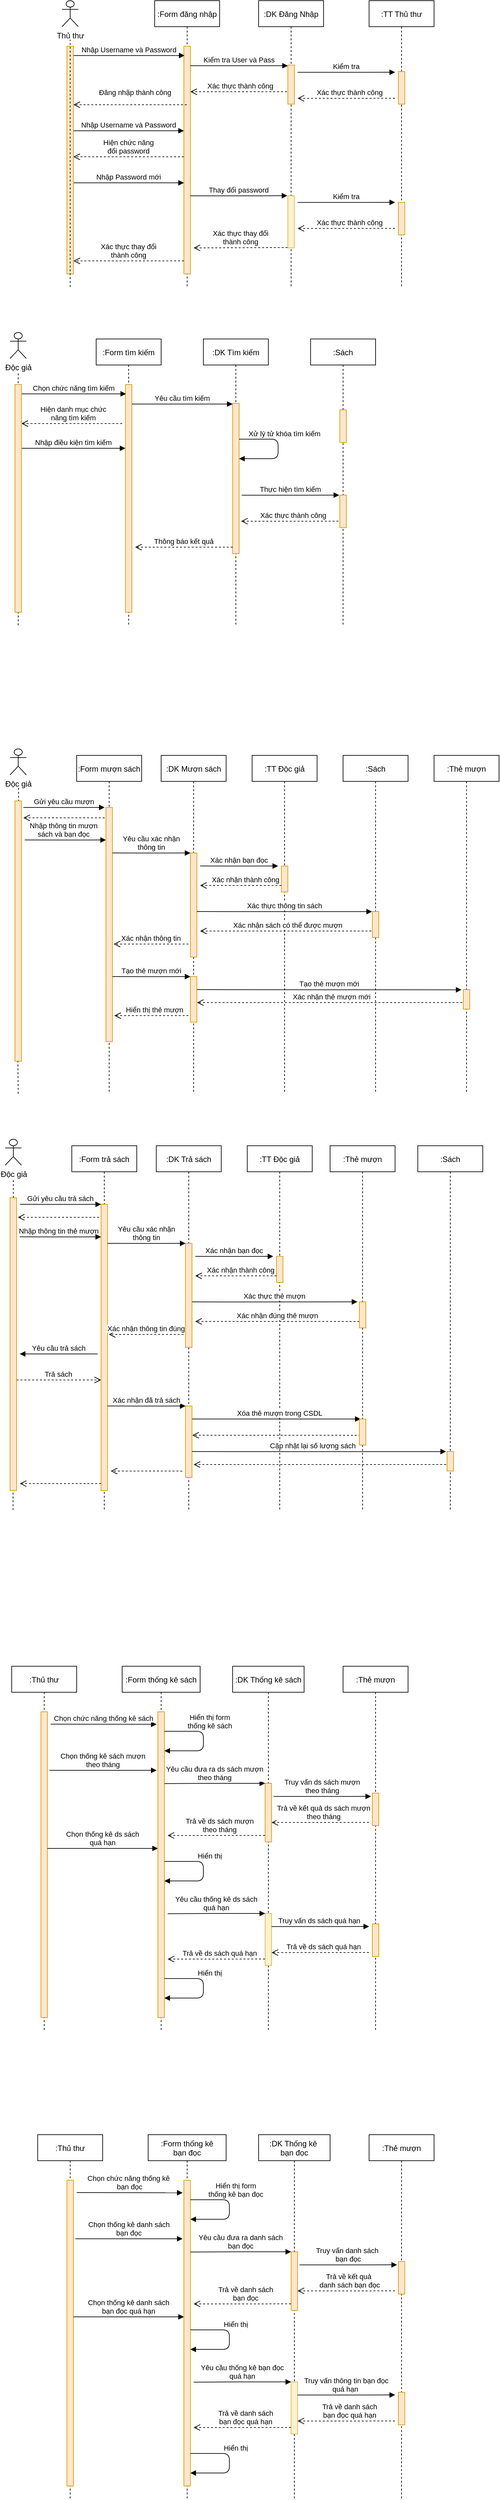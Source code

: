 <mxfile version="20.4.2" type="github">
  <diagram id="kgpKYQtTHZ0yAKxKKP6v" name="Page-1">
    <mxGraphModel dx="1038" dy="539" grid="1" gridSize="10" guides="1" tooltips="1" connect="1" arrows="1" fold="1" page="1" pageScale="1" pageWidth="850" pageHeight="1100" math="0" shadow="0">
      <root>
        <mxCell id="0" />
        <mxCell id="1" parent="0" />
        <mxCell id="-49j-1P_HEnwfZfXwpr3-8" value="" style="endArrow=none;dashed=1;html=1;rounded=0;" edge="1" parent="1">
          <mxGeometry width="50" height="50" relative="1" as="geometry">
            <mxPoint x="90" y="1040" as="sourcePoint" />
            <mxPoint x="90" y="650" as="targetPoint" />
            <Array as="points">
              <mxPoint x="90" y="840" />
            </Array>
          </mxGeometry>
        </mxCell>
        <mxCell id="S2JzVYqU0EBKo4TFE7KJ-13" value="" style="endArrow=none;dashed=1;html=1;rounded=0;" parent="1" edge="1">
          <mxGeometry width="50" height="50" relative="1" as="geometry">
            <mxPoint x="90.55" y="1317" as="sourcePoint" />
            <mxPoint x="90.55" y="1287" as="targetPoint" />
          </mxGeometry>
        </mxCell>
        <mxCell id="3nuBFxr9cyL0pnOWT2aG-5" value=":Form đăng nhập" style="shape=umlLifeline;perimeter=lifelinePerimeter;container=1;collapsible=0;recursiveResize=0;rounded=0;shadow=0;strokeWidth=1;" parent="1" vertex="1">
          <mxGeometry x="300" y="80" width="100" height="440" as="geometry" />
        </mxCell>
        <mxCell id="3nuBFxr9cyL0pnOWT2aG-6" value="" style="points=[];perimeter=orthogonalPerimeter;rounded=0;shadow=0;strokeWidth=1;fillColor=#ffe6cc;strokeColor=#d79b00;" parent="3nuBFxr9cyL0pnOWT2aG-5" vertex="1">
          <mxGeometry x="45" y="70" width="10" height="350" as="geometry" />
        </mxCell>
        <mxCell id="CmoEx9Rfht6jRH0gk-lO-9" value="Hiện chức năng &#xa;đổi password" style="verticalAlign=bottom;endArrow=open;dashed=1;endSize=8;shadow=0;strokeWidth=1;exitX=-0.01;exitY=0.5;exitDx=0;exitDy=0;exitPerimeter=0;" parent="3nuBFxr9cyL0pnOWT2aG-5" edge="1">
          <mxGeometry x="-0.001" relative="1" as="geometry">
            <mxPoint x="-125" y="240" as="targetPoint" />
            <mxPoint x="44.9" y="240" as="sourcePoint" />
            <Array as="points">
              <mxPoint x="-20" y="240" />
            </Array>
            <mxPoint as="offset" />
          </mxGeometry>
        </mxCell>
        <mxCell id="3nuBFxr9cyL0pnOWT2aG-7" value="Đăng nhập thành công" style="verticalAlign=bottom;endArrow=open;dashed=1;endSize=8;shadow=0;strokeWidth=1;" parent="1" source="3nuBFxr9cyL0pnOWT2aG-5" target="3nuBFxr9cyL0pnOWT2aG-2" edge="1">
          <mxGeometry x="-0.089" y="-10" relative="1" as="geometry">
            <mxPoint x="275" y="236" as="targetPoint" />
            <mxPoint x="340" y="280" as="sourcePoint" />
            <Array as="points">
              <mxPoint x="280" y="240" />
            </Array>
            <mxPoint as="offset" />
          </mxGeometry>
        </mxCell>
        <mxCell id="3nuBFxr9cyL0pnOWT2aG-8" value="Nhập Username và Password" style="verticalAlign=bottom;endArrow=block;entryX=0.1;entryY=0.041;shadow=0;strokeWidth=1;entryDx=0;entryDy=0;entryPerimeter=0;" parent="1" source="3nuBFxr9cyL0pnOWT2aG-2" target="3nuBFxr9cyL0pnOWT2aG-6" edge="1">
          <mxGeometry relative="1" as="geometry">
            <mxPoint x="275" y="160" as="sourcePoint" />
          </mxGeometry>
        </mxCell>
        <mxCell id="3nuBFxr9cyL0pnOWT2aG-9" value="Kiểm tra User và Pass" style="verticalAlign=bottom;endArrow=block;shadow=0;strokeWidth=1;" parent="1" source="3nuBFxr9cyL0pnOWT2aG-6" target="3nuBFxr9cyL0pnOWT2aG-4" edge="1">
          <mxGeometry relative="1" as="geometry">
            <mxPoint x="240" y="200" as="sourcePoint" />
            <mxPoint x="500" y="190" as="targetPoint" />
            <Array as="points">
              <mxPoint x="470" y="180" />
            </Array>
          </mxGeometry>
        </mxCell>
        <mxCell id="3nuBFxr9cyL0pnOWT2aG-10" value="Xác thực thành công" style="verticalAlign=bottom;endArrow=open;dashed=1;endSize=8;shadow=0;strokeWidth=1;" parent="1" source="CmoEx9Rfht6jRH0gk-lO-1" target="3nuBFxr9cyL0pnOWT2aG-6" edge="1">
          <mxGeometry relative="1" as="geometry">
            <mxPoint x="240" y="257" as="targetPoint" />
            <Array as="points">
              <mxPoint x="430" y="220" />
            </Array>
          </mxGeometry>
        </mxCell>
        <mxCell id="CmoEx9Rfht6jRH0gk-lO-1" value=":DK Đăng Nhập" style="shape=umlLifeline;perimeter=lifelinePerimeter;container=1;collapsible=0;recursiveResize=0;rounded=0;shadow=0;strokeWidth=1;" parent="1" vertex="1">
          <mxGeometry x="460" y="80" width="100" height="440" as="geometry" />
        </mxCell>
        <mxCell id="3nuBFxr9cyL0pnOWT2aG-4" value="" style="points=[];perimeter=orthogonalPerimeter;rounded=0;shadow=0;strokeWidth=1;fillColor=#ffe6cc;strokeColor=#d79b00;" parent="CmoEx9Rfht6jRH0gk-lO-1" vertex="1">
          <mxGeometry x="45" y="99" width="10" height="60" as="geometry" />
        </mxCell>
        <mxCell id="CmoEx9Rfht6jRH0gk-lO-2" value="" style="points=[];perimeter=orthogonalPerimeter;rounded=0;shadow=0;strokeWidth=1;fillColor=#fff2cc;strokeColor=#d6b656;" parent="CmoEx9Rfht6jRH0gk-lO-1" vertex="1">
          <mxGeometry x="45" y="300" width="10" height="80" as="geometry" />
        </mxCell>
        <mxCell id="CmoEx9Rfht6jRH0gk-lO-3" value=":TT Thủ thư" style="shape=umlLifeline;perimeter=lifelinePerimeter;container=1;collapsible=0;recursiveResize=0;rounded=0;shadow=0;strokeWidth=1;" parent="1" vertex="1">
          <mxGeometry x="630" y="80" width="100" height="440" as="geometry" />
        </mxCell>
        <mxCell id="CmoEx9Rfht6jRH0gk-lO-4" value="" style="points=[];perimeter=orthogonalPerimeter;rounded=0;shadow=0;strokeWidth=1;fillColor=#ffe6cc;strokeColor=#d79b00;" parent="CmoEx9Rfht6jRH0gk-lO-3" vertex="1">
          <mxGeometry x="45" y="109" width="10" height="50" as="geometry" />
        </mxCell>
        <mxCell id="CmoEx9Rfht6jRH0gk-lO-21" value="" style="points=[];perimeter=orthogonalPerimeter;rounded=0;shadow=0;strokeWidth=1;fillColor=#ffe6cc;strokeColor=#d79b00;" parent="CmoEx9Rfht6jRH0gk-lO-3" vertex="1">
          <mxGeometry x="45" y="310" width="10" height="50" as="geometry" />
        </mxCell>
        <mxCell id="CmoEx9Rfht6jRH0gk-lO-25" value="Xác thực thành công" style="verticalAlign=bottom;endArrow=open;dashed=1;endSize=8;shadow=0;strokeWidth=1;exitX=-0.026;exitY=0.856;exitDx=0;exitDy=0;exitPerimeter=0;" parent="CmoEx9Rfht6jRH0gk-lO-3" edge="1">
          <mxGeometry x="-0.069" relative="1" as="geometry">
            <mxPoint x="-110" y="150.08" as="targetPoint" />
            <mxPoint x="39.74" y="150" as="sourcePoint" />
            <Array as="points">
              <mxPoint x="-5" y="150.08" />
            </Array>
            <mxPoint as="offset" />
          </mxGeometry>
        </mxCell>
        <mxCell id="CmoEx9Rfht6jRH0gk-lO-8" value="Nhập Username và Password" style="verticalAlign=bottom;endArrow=block;shadow=0;strokeWidth=1;" parent="1" source="3nuBFxr9cyL0pnOWT2aG-2" target="3nuBFxr9cyL0pnOWT2aG-6" edge="1">
          <mxGeometry relative="1" as="geometry">
            <mxPoint x="180" y="320" as="sourcePoint" />
            <mxPoint x="340" y="280" as="targetPoint" />
            <Array as="points">
              <mxPoint x="270" y="280" />
              <mxPoint x="330" y="280" />
            </Array>
          </mxGeometry>
        </mxCell>
        <mxCell id="CmoEx9Rfht6jRH0gk-lO-12" value="Nhập Password mới" style="verticalAlign=bottom;endArrow=block;shadow=0;strokeWidth=1;" parent="1" source="3nuBFxr9cyL0pnOWT2aG-2" target="3nuBFxr9cyL0pnOWT2aG-6" edge="1">
          <mxGeometry relative="1" as="geometry">
            <mxPoint x="180" y="360" as="sourcePoint" />
            <mxPoint x="345" y="280" as="targetPoint" />
            <Array as="points">
              <mxPoint x="260" y="360" />
              <mxPoint x="290" y="360" />
              <mxPoint x="300" y="360" />
              <mxPoint x="330" y="360" />
            </Array>
          </mxGeometry>
        </mxCell>
        <mxCell id="CmoEx9Rfht6jRH0gk-lO-15" value="Thay đổi password" style="verticalAlign=bottom;endArrow=block;shadow=0;strokeWidth=1;entryX=-0.085;entryY=-0.003;entryDx=0;entryDy=0;entryPerimeter=0;" parent="1" source="3nuBFxr9cyL0pnOWT2aG-6" target="CmoEx9Rfht6jRH0gk-lO-2" edge="1">
          <mxGeometry relative="1" as="geometry">
            <mxPoint x="355" y="180" as="sourcePoint" />
            <mxPoint x="500" y="380" as="targetPoint" />
            <Array as="points">
              <mxPoint x="440" y="380" />
              <mxPoint x="450" y="380" />
            </Array>
          </mxGeometry>
        </mxCell>
        <mxCell id="CmoEx9Rfht6jRH0gk-lO-17" value="Xác thực thay đổi &#xa;thành công" style="verticalAlign=bottom;endArrow=open;dashed=1;endSize=8;shadow=0;strokeWidth=1;exitX=-0.059;exitY=0.993;exitDx=0;exitDy=0;exitPerimeter=0;" parent="1" source="CmoEx9Rfht6jRH0gk-lO-2" edge="1">
          <mxGeometry x="-0.002" relative="1" as="geometry">
            <mxPoint x="360" y="460" as="targetPoint" />
            <mxPoint x="500" y="400" as="sourcePoint" />
            <Array as="points" />
            <mxPoint as="offset" />
          </mxGeometry>
        </mxCell>
        <mxCell id="CmoEx9Rfht6jRH0gk-lO-20" value="Xác thực thành công" style="verticalAlign=bottom;endArrow=open;dashed=1;endSize=8;shadow=0;strokeWidth=1;exitX=-0.026;exitY=0.856;exitDx=0;exitDy=0;exitPerimeter=0;" parent="1" edge="1">
          <mxGeometry x="-0.069" relative="1" as="geometry">
            <mxPoint x="520" y="430.08" as="targetPoint" />
            <mxPoint x="669.74" y="430.0" as="sourcePoint" />
            <Array as="points">
              <mxPoint x="625" y="430.08" />
            </Array>
            <mxPoint as="offset" />
          </mxGeometry>
        </mxCell>
        <mxCell id="CmoEx9Rfht6jRH0gk-lO-13" value="Xác thực thay đổi &#xa;thành công" style="verticalAlign=bottom;endArrow=open;dashed=1;endSize=8;shadow=0;strokeWidth=1;exitX=-0.01;exitY=0.5;exitDx=0;exitDy=0;exitPerimeter=0;" parent="1" edge="1">
          <mxGeometry x="-0.001" relative="1" as="geometry">
            <mxPoint x="175.1" y="480" as="targetPoint" />
            <mxPoint x="345" y="480" as="sourcePoint" />
            <Array as="points">
              <mxPoint x="280.1" y="480" />
            </Array>
            <mxPoint as="offset" />
          </mxGeometry>
        </mxCell>
        <mxCell id="CmoEx9Rfht6jRH0gk-lO-23" value="Kiểm tra" style="verticalAlign=bottom;endArrow=block;shadow=0;strokeWidth=1;" parent="1" edge="1">
          <mxGeometry relative="1" as="geometry">
            <mxPoint x="520" y="390.18" as="sourcePoint" />
            <mxPoint x="670" y="390" as="targetPoint" />
            <Array as="points">
              <mxPoint x="605" y="390.18" />
              <mxPoint x="615" y="390.18" />
            </Array>
          </mxGeometry>
        </mxCell>
        <mxCell id="CmoEx9Rfht6jRH0gk-lO-24" value="Kiểm tra" style="verticalAlign=bottom;endArrow=block;shadow=0;strokeWidth=1;" parent="1" edge="1">
          <mxGeometry relative="1" as="geometry">
            <mxPoint x="520" y="190.18" as="sourcePoint" />
            <mxPoint x="670" y="190" as="targetPoint" />
            <Array as="points">
              <mxPoint x="605" y="190.18" />
              <mxPoint x="615" y="190.18" />
            </Array>
          </mxGeometry>
        </mxCell>
        <mxCell id="CmoEx9Rfht6jRH0gk-lO-28" value=":Form tìm kiếm" style="shape=umlLifeline;perimeter=lifelinePerimeter;container=1;collapsible=0;recursiveResize=0;rounded=0;shadow=0;strokeWidth=1;" parent="1" vertex="1">
          <mxGeometry x="210" y="600" width="100" height="440" as="geometry" />
        </mxCell>
        <mxCell id="CmoEx9Rfht6jRH0gk-lO-29" value="" style="points=[];perimeter=orthogonalPerimeter;rounded=0;shadow=0;strokeWidth=1;fillColor=#ffe6cc;strokeColor=#d79b00;" parent="CmoEx9Rfht6jRH0gk-lO-28" vertex="1">
          <mxGeometry x="45" y="70" width="10" height="350" as="geometry" />
        </mxCell>
        <mxCell id="CmoEx9Rfht6jRH0gk-lO-31" value="Hiện danh mục chức &#xa;năng tìm kiếm" style="verticalAlign=bottom;endArrow=open;dashed=1;endSize=8;shadow=0;strokeWidth=1;" parent="1" edge="1">
          <mxGeometry x="-0.033" relative="1" as="geometry">
            <mxPoint x="95" y="730" as="targetPoint" />
            <mxPoint x="250" y="730" as="sourcePoint" />
            <Array as="points">
              <mxPoint x="210" y="730" />
              <mxPoint x="190" y="730" />
            </Array>
            <mxPoint as="offset" />
          </mxGeometry>
        </mxCell>
        <mxCell id="CmoEx9Rfht6jRH0gk-lO-32" value="Chọn chức năng tìm kiếm" style="verticalAlign=bottom;endArrow=block;entryX=0.1;entryY=0.041;shadow=0;strokeWidth=1;entryDx=0;entryDy=0;entryPerimeter=0;" parent="1" source="CmoEx9Rfht6jRH0gk-lO-27" target="CmoEx9Rfht6jRH0gk-lO-29" edge="1">
          <mxGeometry relative="1" as="geometry">
            <mxPoint x="195" y="680" as="sourcePoint" />
          </mxGeometry>
        </mxCell>
        <mxCell id="CmoEx9Rfht6jRH0gk-lO-33" value="Yêu cầu tìm kiếm" style="verticalAlign=bottom;endArrow=block;shadow=0;strokeWidth=1;" parent="1" source="CmoEx9Rfht6jRH0gk-lO-29" target="CmoEx9Rfht6jRH0gk-lO-36" edge="1">
          <mxGeometry relative="1" as="geometry">
            <mxPoint x="160" y="720" as="sourcePoint" />
            <mxPoint x="420" y="710" as="targetPoint" />
            <Array as="points">
              <mxPoint x="390" y="700" />
            </Array>
          </mxGeometry>
        </mxCell>
        <mxCell id="CmoEx9Rfht6jRH0gk-lO-35" value=":DK Tìm kiếm" style="shape=umlLifeline;perimeter=lifelinePerimeter;container=1;collapsible=0;recursiveResize=0;rounded=0;shadow=0;strokeWidth=1;" parent="1" vertex="1">
          <mxGeometry x="375" y="600" width="100" height="440" as="geometry" />
        </mxCell>
        <mxCell id="CmoEx9Rfht6jRH0gk-lO-36" value="" style="points=[];perimeter=orthogonalPerimeter;rounded=0;shadow=0;strokeWidth=1;fillColor=#ffe6cc;strokeColor=#d79b00;" parent="CmoEx9Rfht6jRH0gk-lO-35" vertex="1">
          <mxGeometry x="45" y="99" width="10" height="231" as="geometry" />
        </mxCell>
        <mxCell id="CmoEx9Rfht6jRH0gk-lO-49" value="Xử lý tử khóa tìm kiếm" style="verticalAlign=bottom;endArrow=block;shadow=0;strokeWidth=1;" parent="CmoEx9Rfht6jRH0gk-lO-35" edge="1">
          <mxGeometry x="-0.191" y="10" relative="1" as="geometry">
            <mxPoint x="55" y="154" as="sourcePoint" />
            <mxPoint x="55" y="184" as="targetPoint" />
            <Array as="points">
              <mxPoint x="115" y="154" />
              <mxPoint x="115" y="184" />
            </Array>
            <mxPoint as="offset" />
          </mxGeometry>
        </mxCell>
        <mxCell id="CmoEx9Rfht6jRH0gk-lO-38" value=":Sách" style="shape=umlLifeline;perimeter=lifelinePerimeter;container=1;collapsible=0;recursiveResize=0;rounded=0;shadow=0;strokeWidth=1;" parent="1" vertex="1">
          <mxGeometry x="540" y="600" width="100" height="440" as="geometry" />
        </mxCell>
        <mxCell id="CmoEx9Rfht6jRH0gk-lO-39" value="" style="points=[];perimeter=orthogonalPerimeter;rounded=0;shadow=0;strokeWidth=1;fillColor=#ffe6cc;strokeColor=#d79b00;" parent="CmoEx9Rfht6jRH0gk-lO-38" vertex="1">
          <mxGeometry x="45" y="109" width="10" height="50" as="geometry" />
        </mxCell>
        <mxCell id="CmoEx9Rfht6jRH0gk-lO-40" value="" style="points=[];perimeter=orthogonalPerimeter;rounded=0;shadow=0;strokeWidth=1;fillColor=#ffe6cc;strokeColor=#d79b00;" parent="CmoEx9Rfht6jRH0gk-lO-38" vertex="1">
          <mxGeometry x="45" y="240" width="10" height="50" as="geometry" />
        </mxCell>
        <mxCell id="CmoEx9Rfht6jRH0gk-lO-42" value="Nhập điều kiện tìm kiếm" style="verticalAlign=bottom;endArrow=block;shadow=0;strokeWidth=1;" parent="1" edge="1">
          <mxGeometry relative="1" as="geometry">
            <mxPoint x="95" y="768" as="sourcePoint" />
            <mxPoint x="255" y="768" as="targetPoint" />
            <Array as="points">
              <mxPoint x="190" y="768" />
              <mxPoint x="250" y="768" />
            </Array>
          </mxGeometry>
        </mxCell>
        <mxCell id="CmoEx9Rfht6jRH0gk-lO-45" value="Thông báo kết quả" style="verticalAlign=bottom;endArrow=open;dashed=1;endSize=8;shadow=0;strokeWidth=1;" parent="1" edge="1">
          <mxGeometry x="-0.002" relative="1" as="geometry">
            <mxPoint x="270" y="920" as="targetPoint" />
            <mxPoint x="420" y="920" as="sourcePoint" />
            <Array as="points">
              <mxPoint x="370" y="920" />
            </Array>
            <mxPoint as="offset" />
          </mxGeometry>
        </mxCell>
        <mxCell id="CmoEx9Rfht6jRH0gk-lO-46" value="Xác thực thành công" style="verticalAlign=bottom;endArrow=open;dashed=1;endSize=8;shadow=0;strokeWidth=1;exitX=-0.026;exitY=0.856;exitDx=0;exitDy=0;exitPerimeter=0;" parent="1" edge="1">
          <mxGeometry x="-0.069" relative="1" as="geometry">
            <mxPoint x="433.13" y="880.08" as="targetPoint" />
            <mxPoint x="582.87" y="880" as="sourcePoint" />
            <Array as="points">
              <mxPoint x="538.13" y="880.08" />
            </Array>
            <mxPoint as="offset" />
          </mxGeometry>
        </mxCell>
        <mxCell id="CmoEx9Rfht6jRH0gk-lO-48" value="Thực hiện tìm kiếm" style="verticalAlign=bottom;endArrow=block;shadow=0;strokeWidth=1;" parent="1" edge="1">
          <mxGeometry relative="1" as="geometry">
            <mxPoint x="434" y="840.18" as="sourcePoint" />
            <mxPoint x="584" y="840" as="targetPoint" />
            <Array as="points">
              <mxPoint x="519" y="840.18" />
              <mxPoint x="529" y="840.18" />
            </Array>
          </mxGeometry>
        </mxCell>
        <mxCell id="CmoEx9Rfht6jRH0gk-lO-61" value=":Form mượn sách" style="shape=umlLifeline;perimeter=lifelinePerimeter;container=1;collapsible=0;recursiveResize=0;rounded=0;shadow=0;strokeWidth=1;" parent="1" vertex="1">
          <mxGeometry x="180" y="1240" width="100" height="520" as="geometry" />
        </mxCell>
        <mxCell id="CmoEx9Rfht6jRH0gk-lO-62" value="" style="points=[];perimeter=orthogonalPerimeter;rounded=0;shadow=0;strokeWidth=1;fillColor=#ffe6cc;strokeColor=#d79b00;" parent="CmoEx9Rfht6jRH0gk-lO-61" vertex="1">
          <mxGeometry x="45" y="80" width="10" height="360" as="geometry" />
        </mxCell>
        <mxCell id="CmoEx9Rfht6jRH0gk-lO-65" value=":DK Mượn sách" style="shape=umlLifeline;perimeter=lifelinePerimeter;container=1;collapsible=0;recursiveResize=0;rounded=0;shadow=0;strokeWidth=1;" parent="1" vertex="1">
          <mxGeometry x="310" y="1240" width="100" height="520" as="geometry" />
        </mxCell>
        <mxCell id="CmoEx9Rfht6jRH0gk-lO-66" value="" style="points=[];perimeter=orthogonalPerimeter;rounded=0;shadow=0;strokeWidth=1;fillColor=#ffe6cc;strokeColor=#d79b00;" parent="CmoEx9Rfht6jRH0gk-lO-65" vertex="1">
          <mxGeometry x="45" y="150" width="10" height="160" as="geometry" />
        </mxCell>
        <mxCell id="CmoEx9Rfht6jRH0gk-lO-67" value="" style="points=[];perimeter=orthogonalPerimeter;rounded=0;shadow=0;strokeWidth=1;fillColor=#ffe6cc;strokeColor=#d79b00;" parent="CmoEx9Rfht6jRH0gk-lO-65" vertex="1">
          <mxGeometry x="45" y="340" width="10" height="70" as="geometry" />
        </mxCell>
        <mxCell id="CmoEx9Rfht6jRH0gk-lO-68" value="Yêu cầu xác nhận &#xa;thông tin" style="verticalAlign=bottom;endArrow=block;shadow=0;strokeWidth=1;" parent="CmoEx9Rfht6jRH0gk-lO-65" edge="1">
          <mxGeometry relative="1" as="geometry">
            <mxPoint x="-75" y="150" as="sourcePoint" />
            <mxPoint x="45" y="150" as="targetPoint" />
            <Array as="points">
              <mxPoint x="-15" y="150.18" />
              <mxPoint x="-5" y="150.18" />
            </Array>
          </mxGeometry>
        </mxCell>
        <mxCell id="CmoEx9Rfht6jRH0gk-lO-69" value="Hiển thị thẻ mượn" style="verticalAlign=bottom;endArrow=open;dashed=1;endSize=8;shadow=0;strokeWidth=1;" parent="CmoEx9Rfht6jRH0gk-lO-65" edge="1">
          <mxGeometry x="-0.088" relative="1" as="geometry">
            <mxPoint x="-72" y="400" as="targetPoint" />
            <mxPoint x="42" y="400" as="sourcePoint" />
            <Array as="points">
              <mxPoint x="33" y="400" />
            </Array>
            <mxPoint as="offset" />
          </mxGeometry>
        </mxCell>
        <mxCell id="CmoEx9Rfht6jRH0gk-lO-70" value=":TT Độc giả" style="shape=umlLifeline;perimeter=lifelinePerimeter;container=1;collapsible=0;recursiveResize=0;rounded=0;shadow=0;strokeWidth=1;" parent="1" vertex="1">
          <mxGeometry x="450" y="1240" width="100" height="520" as="geometry" />
        </mxCell>
        <mxCell id="CmoEx9Rfht6jRH0gk-lO-71" value="" style="points=[];perimeter=orthogonalPerimeter;rounded=0;shadow=0;strokeWidth=1;fillColor=#ffe6cc;strokeColor=#d79b00;" parent="CmoEx9Rfht6jRH0gk-lO-70" vertex="1">
          <mxGeometry x="45" y="170" width="10" height="40" as="geometry" />
        </mxCell>
        <mxCell id="CmoEx9Rfht6jRH0gk-lO-72" value="Xác nhận bạn đọc" style="verticalAlign=bottom;endArrow=block;shadow=0;strokeWidth=1;" parent="CmoEx9Rfht6jRH0gk-lO-70" edge="1">
          <mxGeometry relative="1" as="geometry">
            <mxPoint x="-80" y="170" as="sourcePoint" />
            <mxPoint x="40" y="170" as="targetPoint" />
            <Array as="points">
              <mxPoint x="-20" y="170.18" />
              <mxPoint x="-10" y="170.18" />
            </Array>
          </mxGeometry>
        </mxCell>
        <mxCell id="CmoEx9Rfht6jRH0gk-lO-73" value="Xác thực thông tin sách" style="verticalAlign=bottom;endArrow=block;shadow=0;strokeWidth=1;" parent="CmoEx9Rfht6jRH0gk-lO-70" edge="1">
          <mxGeometry relative="1" as="geometry">
            <mxPoint x="-85" y="240" as="sourcePoint" />
            <mxPoint x="184.5" y="240.18" as="targetPoint" />
            <Array as="points">
              <mxPoint x="-25" y="240.18" />
              <mxPoint x="-15" y="240.18" />
            </Array>
          </mxGeometry>
        </mxCell>
        <mxCell id="CmoEx9Rfht6jRH0gk-lO-74" value="Xác nhận sách có thể được mượn" style="verticalAlign=bottom;endArrow=open;dashed=1;endSize=8;shadow=0;strokeWidth=1;" parent="CmoEx9Rfht6jRH0gk-lO-70" source="CmoEx9Rfht6jRH0gk-lO-77" edge="1">
          <mxGeometry x="-0.001" relative="1" as="geometry">
            <mxPoint x="-80" y="270" as="targetPoint" />
            <mxPoint x="45" y="260" as="sourcePoint" />
            <Array as="points">
              <mxPoint x="140" y="270" />
            </Array>
            <mxPoint as="offset" />
          </mxGeometry>
        </mxCell>
        <mxCell id="CmoEx9Rfht6jRH0gk-lO-75" value="Tạo thẻ mượn mới" style="verticalAlign=bottom;endArrow=block;shadow=0;strokeWidth=1;entryX=-0.28;entryY=0.011;entryDx=0;entryDy=0;entryPerimeter=0;" parent="CmoEx9Rfht6jRH0gk-lO-70" target="CmoEx9Rfht6jRH0gk-lO-80" edge="1">
          <mxGeometry relative="1" as="geometry">
            <mxPoint x="-84.75" y="360" as="sourcePoint" />
            <mxPoint x="184.75" y="360.18" as="targetPoint" />
            <Array as="points">
              <mxPoint x="-24.75" y="360.18" />
              <mxPoint x="-14.75" y="360.18" />
            </Array>
          </mxGeometry>
        </mxCell>
        <mxCell id="CmoEx9Rfht6jRH0gk-lO-76" value="Xác nhận thẻ mượn mới" style="verticalAlign=bottom;endArrow=open;dashed=1;endSize=8;shadow=0;strokeWidth=1;" parent="CmoEx9Rfht6jRH0gk-lO-70" source="CmoEx9Rfht6jRH0gk-lO-79" edge="1">
          <mxGeometry x="-0.001" relative="1" as="geometry">
            <mxPoint x="-84.75" y="380" as="targetPoint" />
            <mxPoint x="184.75" y="380" as="sourcePoint" />
            <Array as="points">
              <mxPoint x="135.25" y="380" />
            </Array>
            <mxPoint as="offset" />
          </mxGeometry>
        </mxCell>
        <mxCell id="CmoEx9Rfht6jRH0gk-lO-77" value=":Sách" style="shape=umlLifeline;perimeter=lifelinePerimeter;container=1;collapsible=0;recursiveResize=0;rounded=0;shadow=0;strokeWidth=1;" parent="1" vertex="1">
          <mxGeometry x="590" y="1240" width="100" height="520" as="geometry" />
        </mxCell>
        <mxCell id="CmoEx9Rfht6jRH0gk-lO-78" value="" style="points=[];perimeter=orthogonalPerimeter;rounded=0;shadow=0;strokeWidth=1;fillColor=#ffe6cc;strokeColor=#d79b00;" parent="CmoEx9Rfht6jRH0gk-lO-77" vertex="1">
          <mxGeometry x="45" y="240" width="10" height="40" as="geometry" />
        </mxCell>
        <mxCell id="CmoEx9Rfht6jRH0gk-lO-79" value=":Thẻ mượn" style="shape=umlLifeline;perimeter=lifelinePerimeter;container=1;collapsible=0;recursiveResize=0;rounded=0;shadow=0;strokeWidth=1;" parent="1" vertex="1">
          <mxGeometry x="730" y="1240" width="100" height="520" as="geometry" />
        </mxCell>
        <mxCell id="CmoEx9Rfht6jRH0gk-lO-80" value="" style="points=[];perimeter=orthogonalPerimeter;rounded=0;shadow=0;strokeWidth=1;fillColor=#ffe6cc;strokeColor=#d79b00;" parent="CmoEx9Rfht6jRH0gk-lO-79" vertex="1">
          <mxGeometry x="45" y="360" width="10" height="30" as="geometry" />
        </mxCell>
        <mxCell id="CmoEx9Rfht6jRH0gk-lO-83" value="Xác nhận thành công" style="verticalAlign=bottom;endArrow=open;dashed=1;endSize=8;shadow=0;strokeWidth=1;" parent="1" edge="1">
          <mxGeometry x="-0.12" relative="1" as="geometry">
            <mxPoint x="370" y="1440" as="targetPoint" />
            <mxPoint x="495" y="1440" as="sourcePoint" />
            <Array as="points">
              <mxPoint x="475" y="1440" />
            </Array>
            <mxPoint as="offset" />
          </mxGeometry>
        </mxCell>
        <mxCell id="CmoEx9Rfht6jRH0gk-lO-84" value="Xác nhận thông tin" style="verticalAlign=bottom;endArrow=open;dashed=1;endSize=8;shadow=0;strokeWidth=1;" parent="1" edge="1">
          <mxGeometry x="-0.001" relative="1" as="geometry">
            <mxPoint x="237" y="1530" as="targetPoint" />
            <mxPoint x="352" y="1530" as="sourcePoint" />
            <Array as="points">
              <mxPoint x="332" y="1530" />
            </Array>
            <mxPoint as="offset" />
          </mxGeometry>
        </mxCell>
        <mxCell id="CmoEx9Rfht6jRH0gk-lO-85" value="Tạo thẻ mượn mới" style="verticalAlign=bottom;endArrow=block;shadow=0;strokeWidth=1;" parent="1" edge="1">
          <mxGeometry relative="1" as="geometry">
            <mxPoint x="235" y="1580" as="sourcePoint" />
            <mxPoint x="355" y="1580" as="targetPoint" />
            <Array as="points">
              <mxPoint x="295" y="1580.18" />
              <mxPoint x="305" y="1580.18" />
            </Array>
          </mxGeometry>
        </mxCell>
        <mxCell id="CmoEx9Rfht6jRH0gk-lO-93" value=":Form trả sách" style="shape=umlLifeline;perimeter=lifelinePerimeter;container=1;collapsible=0;recursiveResize=0;rounded=0;shadow=0;strokeWidth=1;" parent="1" vertex="1">
          <mxGeometry x="172.5" y="1840" width="100" height="560" as="geometry" />
        </mxCell>
        <mxCell id="CmoEx9Rfht6jRH0gk-lO-94" value="" style="points=[];perimeter=orthogonalPerimeter;rounded=0;shadow=0;strokeWidth=1;fillColor=#ffe6cc;strokeColor=#d79b00;" parent="CmoEx9Rfht6jRH0gk-lO-93" vertex="1">
          <mxGeometry x="45" y="90" width="10" height="440" as="geometry" />
        </mxCell>
        <mxCell id="CmoEx9Rfht6jRH0gk-lO-95" value="Nhập thông tin thẻ mượn" style="verticalAlign=bottom;endArrow=open;dashed=1;endSize=8;shadow=0;strokeWidth=1;" parent="CmoEx9Rfht6jRH0gk-lO-93" edge="1">
          <mxGeometry x="-0.008" y="30" relative="1" as="geometry">
            <mxPoint x="-83" y="110" as="targetPoint" />
            <mxPoint x="42" y="110" as="sourcePoint" />
            <Array as="points">
              <mxPoint x="27" y="110" />
            </Array>
            <mxPoint as="offset" />
          </mxGeometry>
        </mxCell>
        <mxCell id="CmoEx9Rfht6jRH0gk-lO-121" value="Trả sách" style="verticalAlign=bottom;endArrow=open;dashed=1;endSize=8;shadow=0;strokeWidth=1;" parent="CmoEx9Rfht6jRH0gk-lO-93" edge="1">
          <mxGeometry x="-0.008" relative="1" as="geometry">
            <mxPoint x="45" y="360" as="targetPoint" />
            <mxPoint x="-84.976" y="360" as="sourcePoint" />
            <Array as="points">
              <mxPoint x="27" y="360" />
            </Array>
            <mxPoint as="offset" />
          </mxGeometry>
        </mxCell>
        <mxCell id="CmoEx9Rfht6jRH0gk-lO-122" value="Yêu cầu trả sách" style="verticalAlign=bottom;endArrow=block;shadow=0;strokeWidth=1;" parent="CmoEx9Rfht6jRH0gk-lO-93" edge="1">
          <mxGeometry relative="1" as="geometry">
            <mxPoint x="40" y="320" as="sourcePoint" />
            <mxPoint x="-80" y="320" as="targetPoint" />
            <Array as="points" />
          </mxGeometry>
        </mxCell>
        <mxCell id="CmoEx9Rfht6jRH0gk-lO-97" value=":DK Trả sách" style="shape=umlLifeline;perimeter=lifelinePerimeter;container=1;collapsible=0;recursiveResize=0;rounded=0;shadow=0;strokeWidth=1;" parent="1" vertex="1">
          <mxGeometry x="302.5" y="1840" width="100" height="560" as="geometry" />
        </mxCell>
        <mxCell id="CmoEx9Rfht6jRH0gk-lO-98" value="" style="points=[];perimeter=orthogonalPerimeter;rounded=0;shadow=0;strokeWidth=1;fillColor=#ffe6cc;strokeColor=#d79b00;" parent="CmoEx9Rfht6jRH0gk-lO-97" vertex="1">
          <mxGeometry x="45" y="150" width="10" height="160" as="geometry" />
        </mxCell>
        <mxCell id="CmoEx9Rfht6jRH0gk-lO-99" value="" style="points=[];perimeter=orthogonalPerimeter;rounded=0;shadow=0;strokeWidth=1;fillColor=#ffe6cc;strokeColor=#d79b00;" parent="CmoEx9Rfht6jRH0gk-lO-97" vertex="1">
          <mxGeometry x="45" y="400" width="10" height="110" as="geometry" />
        </mxCell>
        <mxCell id="CmoEx9Rfht6jRH0gk-lO-100" value="Yêu cầu xác nhận &#xa;thông tin" style="verticalAlign=bottom;endArrow=block;shadow=0;strokeWidth=1;" parent="CmoEx9Rfht6jRH0gk-lO-97" edge="1">
          <mxGeometry relative="1" as="geometry">
            <mxPoint x="-75" y="150" as="sourcePoint" />
            <mxPoint x="45" y="150" as="targetPoint" />
            <Array as="points">
              <mxPoint x="-15" y="150.18" />
              <mxPoint x="-5" y="150.18" />
            </Array>
          </mxGeometry>
        </mxCell>
        <mxCell id="CmoEx9Rfht6jRH0gk-lO-101" value="" style="verticalAlign=bottom;endArrow=open;dashed=1;endSize=8;shadow=0;strokeWidth=1;" parent="CmoEx9Rfht6jRH0gk-lO-97" edge="1">
          <mxGeometry x="-0.008" relative="1" as="geometry">
            <mxPoint x="-70.0" y="500" as="targetPoint" />
            <mxPoint x="40" y="500.24" as="sourcePoint" />
            <Array as="points">
              <mxPoint x="35" y="500" />
            </Array>
            <mxPoint as="offset" />
          </mxGeometry>
        </mxCell>
        <mxCell id="CmoEx9Rfht6jRH0gk-lO-103" value=":TT Độc giả" style="shape=umlLifeline;perimeter=lifelinePerimeter;container=1;collapsible=0;recursiveResize=0;rounded=0;shadow=0;strokeWidth=1;" parent="1" vertex="1">
          <mxGeometry x="442.5" y="1840" width="100" height="560" as="geometry" />
        </mxCell>
        <mxCell id="CmoEx9Rfht6jRH0gk-lO-104" value="" style="points=[];perimeter=orthogonalPerimeter;rounded=0;shadow=0;strokeWidth=1;fillColor=#ffe6cc;strokeColor=#d79b00;" parent="CmoEx9Rfht6jRH0gk-lO-103" vertex="1">
          <mxGeometry x="45" y="170" width="10" height="40" as="geometry" />
        </mxCell>
        <mxCell id="CmoEx9Rfht6jRH0gk-lO-105" value="Xác nhận bạn đọc" style="verticalAlign=bottom;endArrow=block;shadow=0;strokeWidth=1;" parent="CmoEx9Rfht6jRH0gk-lO-103" edge="1">
          <mxGeometry relative="1" as="geometry">
            <mxPoint x="-80" y="170" as="sourcePoint" />
            <mxPoint x="40" y="170" as="targetPoint" />
            <Array as="points">
              <mxPoint x="-20" y="170.18" />
              <mxPoint x="-10" y="170.18" />
            </Array>
          </mxGeometry>
        </mxCell>
        <mxCell id="CmoEx9Rfht6jRH0gk-lO-106" value="Xác thực thẻ mượn" style="verticalAlign=bottom;endArrow=block;shadow=0;strokeWidth=1;entryX=-0.305;entryY=-0.003;entryDx=0;entryDy=0;entryPerimeter=0;" parent="CmoEx9Rfht6jRH0gk-lO-103" target="CmoEx9Rfht6jRH0gk-lO-115" edge="1">
          <mxGeometry relative="1" as="geometry">
            <mxPoint x="-85" y="240" as="sourcePoint" />
            <mxPoint x="184.5" y="240.18" as="targetPoint" />
            <Array as="points">
              <mxPoint x="-25" y="240.18" />
              <mxPoint x="-15" y="240.18" />
            </Array>
          </mxGeometry>
        </mxCell>
        <mxCell id="CmoEx9Rfht6jRH0gk-lO-107" value="Xác nhận đúng thẻ mượn" style="verticalAlign=bottom;endArrow=open;dashed=1;endSize=8;shadow=0;strokeWidth=1;exitX=0;exitY=0.754;exitDx=0;exitDy=0;exitPerimeter=0;" parent="CmoEx9Rfht6jRH0gk-lO-103" source="CmoEx9Rfht6jRH0gk-lO-115" edge="1">
          <mxGeometry x="-0.001" relative="1" as="geometry">
            <mxPoint x="-80" y="270" as="targetPoint" />
            <mxPoint x="45" y="260" as="sourcePoint" />
            <Array as="points">
              <mxPoint x="140" y="270" />
            </Array>
            <mxPoint as="offset" />
          </mxGeometry>
        </mxCell>
        <mxCell id="CmoEx9Rfht6jRH0gk-lO-108" value="Xóa thẻ mượn trong CSDL" style="verticalAlign=bottom;endArrow=block;shadow=0;strokeWidth=1;" parent="CmoEx9Rfht6jRH0gk-lO-103" edge="1">
          <mxGeometry x="0.041" relative="1" as="geometry">
            <mxPoint x="-85" y="420" as="sourcePoint" />
            <mxPoint x="174.5" y="420" as="targetPoint" />
            <Array as="points" />
            <mxPoint as="offset" />
          </mxGeometry>
        </mxCell>
        <mxCell id="CmoEx9Rfht6jRH0gk-lO-109" value="" style="verticalAlign=bottom;endArrow=open;dashed=1;endSize=8;shadow=0;strokeWidth=1;exitX=0;exitY=0.754;exitDx=0;exitDy=0;exitPerimeter=0;" parent="CmoEx9Rfht6jRH0gk-lO-103" edge="1">
          <mxGeometry x="-0.001" relative="1" as="geometry">
            <mxPoint x="-84.5" y="445" as="targetPoint" />
            <mxPoint x="180.5" y="445.16" as="sourcePoint" />
            <Array as="points">
              <mxPoint x="135.5" y="445" />
            </Array>
            <mxPoint as="offset" />
          </mxGeometry>
        </mxCell>
        <mxCell id="CmoEx9Rfht6jRH0gk-lO-110" value="" style="verticalAlign=bottom;endArrow=open;dashed=1;endSize=8;shadow=0;strokeWidth=1;" parent="CmoEx9Rfht6jRH0gk-lO-103" source="CmoEx9Rfht6jRH0gk-lO-111" edge="1">
          <mxGeometry y="20" relative="1" as="geometry">
            <mxPoint x="-82.5" y="490" as="targetPoint" />
            <mxPoint x="182.5" y="490.16" as="sourcePoint" />
            <Array as="points">
              <mxPoint x="137.5" y="490" />
            </Array>
            <mxPoint as="offset" />
          </mxGeometry>
        </mxCell>
        <mxCell id="CmoEx9Rfht6jRH0gk-lO-111" value=":Sách" style="shape=umlLifeline;perimeter=lifelinePerimeter;container=1;collapsible=0;recursiveResize=0;rounded=0;shadow=0;strokeWidth=1;" parent="1" vertex="1">
          <mxGeometry x="705" y="1840" width="100" height="560" as="geometry" />
        </mxCell>
        <mxCell id="CmoEx9Rfht6jRH0gk-lO-112" value="" style="points=[];perimeter=orthogonalPerimeter;rounded=0;shadow=0;strokeWidth=1;fillColor=#ffe6cc;strokeColor=#d79b00;" parent="CmoEx9Rfht6jRH0gk-lO-111" vertex="1">
          <mxGeometry x="45" y="470" width="10" height="30" as="geometry" />
        </mxCell>
        <mxCell id="CmoEx9Rfht6jRH0gk-lO-113" value=":Thẻ mượn" style="shape=umlLifeline;perimeter=lifelinePerimeter;container=1;collapsible=0;recursiveResize=0;rounded=0;shadow=0;strokeWidth=1;" parent="1" vertex="1">
          <mxGeometry x="570" y="1840" width="100" height="560" as="geometry" />
        </mxCell>
        <mxCell id="CmoEx9Rfht6jRH0gk-lO-114" value="" style="points=[];perimeter=orthogonalPerimeter;rounded=0;shadow=0;strokeWidth=1;fillColor=#ffe6cc;strokeColor=#d79b00;" parent="CmoEx9Rfht6jRH0gk-lO-113" vertex="1">
          <mxGeometry x="45" y="420" width="10" height="40" as="geometry" />
        </mxCell>
        <mxCell id="CmoEx9Rfht6jRH0gk-lO-115" value="" style="points=[];perimeter=orthogonalPerimeter;rounded=0;shadow=0;strokeWidth=1;fillColor=#ffe6cc;strokeColor=#d79b00;" parent="CmoEx9Rfht6jRH0gk-lO-113" vertex="1">
          <mxGeometry x="45" y="240" width="10" height="40" as="geometry" />
        </mxCell>
        <mxCell id="CmoEx9Rfht6jRH0gk-lO-116" value="Gửi yêu cầu trả sách" style="verticalAlign=bottom;endArrow=block;shadow=0;strokeWidth=1;" parent="1" edge="1">
          <mxGeometry relative="1" as="geometry">
            <mxPoint x="92.5" y="1930" as="sourcePoint" />
            <mxPoint x="217.5" y="1930" as="targetPoint" />
            <Array as="points">
              <mxPoint x="152.5" y="1930.18" />
              <mxPoint x="162.5" y="1930.18" />
            </Array>
          </mxGeometry>
        </mxCell>
        <mxCell id="CmoEx9Rfht6jRH0gk-lO-117" value="" style="verticalAlign=bottom;endArrow=block;shadow=0;strokeWidth=1;" parent="1" edge="1">
          <mxGeometry x="-0.04" y="-50" relative="1" as="geometry">
            <mxPoint x="92.5" y="1980" as="sourcePoint" />
            <mxPoint x="217.5" y="1980" as="targetPoint" />
            <Array as="points">
              <mxPoint x="152.5" y="1980.18" />
              <mxPoint x="162.5" y="1980.18" />
            </Array>
            <mxPoint as="offset" />
          </mxGeometry>
        </mxCell>
        <mxCell id="CmoEx9Rfht6jRH0gk-lO-118" value="Xác nhận thành công" style="verticalAlign=bottom;endArrow=open;dashed=1;endSize=8;shadow=0;strokeWidth=1;" parent="1" edge="1">
          <mxGeometry x="-0.12" relative="1" as="geometry">
            <mxPoint x="362.5" y="2040" as="targetPoint" />
            <mxPoint x="487.5" y="2040" as="sourcePoint" />
            <Array as="points">
              <mxPoint x="467.5" y="2040" />
            </Array>
            <mxPoint as="offset" />
          </mxGeometry>
        </mxCell>
        <mxCell id="CmoEx9Rfht6jRH0gk-lO-119" value="Xác nhận thông tin đúng" style="verticalAlign=bottom;endArrow=open;dashed=1;endSize=8;shadow=0;strokeWidth=1;" parent="1" edge="1">
          <mxGeometry x="-0.001" relative="1" as="geometry">
            <mxPoint x="229.5" y="2130" as="targetPoint" />
            <mxPoint x="344.5" y="2130" as="sourcePoint" />
            <Array as="points">
              <mxPoint x="324.5" y="2130" />
            </Array>
            <mxPoint as="offset" />
          </mxGeometry>
        </mxCell>
        <mxCell id="CmoEx9Rfht6jRH0gk-lO-123" value="Cập nhật lại số lượng sách" style="verticalAlign=bottom;endArrow=block;shadow=0;strokeWidth=1;entryX=-0.162;entryY=0.002;entryDx=0;entryDy=0;entryPerimeter=0;" parent="1" target="CmoEx9Rfht6jRH0gk-lO-112" edge="1">
          <mxGeometry x="-0.048" relative="1" as="geometry">
            <mxPoint x="357.5" y="2310" as="sourcePoint" />
            <mxPoint x="732.5" y="2310" as="targetPoint" />
            <Array as="points">
              <mxPoint x="417.5" y="2310.18" />
              <mxPoint x="427.5" y="2310.18" />
            </Array>
            <mxPoint as="offset" />
          </mxGeometry>
        </mxCell>
        <mxCell id="CmoEx9Rfht6jRH0gk-lO-124" value="" style="verticalAlign=bottom;endArrow=open;dashed=1;endSize=8;shadow=0;strokeWidth=1;" parent="1" edge="1">
          <mxGeometry x="-0.008" relative="1" as="geometry">
            <mxPoint x="92.5" y="2359.31" as="targetPoint" />
            <mxPoint x="217.5" y="2359.31" as="sourcePoint" />
            <Array as="points">
              <mxPoint x="197.5" y="2359.31" />
            </Array>
            <mxPoint as="offset" />
          </mxGeometry>
        </mxCell>
        <mxCell id="CmoEx9Rfht6jRH0gk-lO-125" value=":Thủ thư" style="shape=umlLifeline;perimeter=lifelinePerimeter;container=1;collapsible=0;recursiveResize=0;rounded=0;shadow=0;strokeWidth=1;" parent="1" vertex="1">
          <mxGeometry x="80" y="2640" width="100" height="560" as="geometry" />
        </mxCell>
        <mxCell id="CmoEx9Rfht6jRH0gk-lO-126" value="" style="points=[];perimeter=orthogonalPerimeter;rounded=0;shadow=0;strokeWidth=1;fillColor=#ffe6cc;strokeColor=#d79b00;" parent="CmoEx9Rfht6jRH0gk-lO-125" vertex="1">
          <mxGeometry x="45" y="70" width="10" height="470" as="geometry" />
        </mxCell>
        <mxCell id="CmoEx9Rfht6jRH0gk-lO-142" value="Chọn thống kê ds sách&#xa;quá hạn" style="verticalAlign=bottom;endArrow=block;shadow=0;strokeWidth=1;" parent="1" source="CmoEx9Rfht6jRH0gk-lO-126" target="CmoEx9Rfht6jRH0gk-lO-128" edge="1">
          <mxGeometry relative="1" as="geometry">
            <mxPoint x="140" y="2920" as="sourcePoint" />
            <mxPoint x="305" y="2840" as="targetPoint" />
            <Array as="points">
              <mxPoint x="220" y="2920" />
              <mxPoint x="250" y="2920" />
              <mxPoint x="260" y="2920" />
              <mxPoint x="290" y="2920" />
            </Array>
          </mxGeometry>
        </mxCell>
        <mxCell id="CmoEx9Rfht6jRH0gk-lO-141" value="Chọn thống kê sách mượn&#xa;theo tháng" style="verticalAlign=bottom;endArrow=block;shadow=0;strokeWidth=1;" parent="1" edge="1">
          <mxGeometry relative="1" as="geometry">
            <mxPoint x="138" y="2800" as="sourcePoint" />
            <mxPoint x="303" y="2800" as="targetPoint" />
            <Array as="points">
              <mxPoint x="223" y="2800" />
              <mxPoint x="273" y="2800" />
            </Array>
          </mxGeometry>
        </mxCell>
        <mxCell id="CmoEx9Rfht6jRH0gk-lO-131" value="Chọn chức năng thống kê sách" style="verticalAlign=bottom;endArrow=block;entryX=0.1;entryY=0.041;shadow=0;strokeWidth=1;entryDx=0;entryDy=0;entryPerimeter=0;" parent="1" edge="1">
          <mxGeometry relative="1" as="geometry">
            <mxPoint x="140" y="2729" as="sourcePoint" />
            <mxPoint x="303" y="2729.27" as="targetPoint" />
          </mxGeometry>
        </mxCell>
        <mxCell id="CmoEx9Rfht6jRH0gk-lO-127" value=":Form thống kê sách" style="shape=umlLifeline;perimeter=lifelinePerimeter;container=1;collapsible=0;recursiveResize=0;rounded=0;shadow=0;strokeWidth=1;" parent="1" vertex="1">
          <mxGeometry x="250" y="2640" width="120" height="560" as="geometry" />
        </mxCell>
        <mxCell id="CmoEx9Rfht6jRH0gk-lO-128" value="" style="points=[];perimeter=orthogonalPerimeter;rounded=0;shadow=0;strokeWidth=1;fillColor=#ffe6cc;strokeColor=#d79b00;" parent="CmoEx9Rfht6jRH0gk-lO-127" vertex="1">
          <mxGeometry x="55" y="70" width="10" height="470" as="geometry" />
        </mxCell>
        <mxCell id="CmoEx9Rfht6jRH0gk-lO-156" value="Hiển thị" style="verticalAlign=bottom;endArrow=block;shadow=0;strokeWidth=1;" parent="CmoEx9Rfht6jRH0gk-lO-127" edge="1">
          <mxGeometry x="-0.191" y="10" relative="1" as="geometry">
            <mxPoint x="65" y="300" as="sourcePoint" />
            <mxPoint x="65" y="330" as="targetPoint" />
            <Array as="points">
              <mxPoint x="125" y="300" />
              <mxPoint x="125" y="330" />
            </Array>
            <mxPoint as="offset" />
          </mxGeometry>
        </mxCell>
        <mxCell id="CmoEx9Rfht6jRH0gk-lO-134" value=":DK Thống kê sách" style="shape=umlLifeline;perimeter=lifelinePerimeter;container=1;collapsible=0;recursiveResize=0;rounded=0;shadow=0;strokeWidth=1;" parent="1" vertex="1">
          <mxGeometry x="420" y="2640" width="110" height="560" as="geometry" />
        </mxCell>
        <mxCell id="CmoEx9Rfht6jRH0gk-lO-135" value="" style="points=[];perimeter=orthogonalPerimeter;rounded=0;shadow=0;strokeWidth=1;fillColor=#ffe6cc;strokeColor=#d79b00;" parent="CmoEx9Rfht6jRH0gk-lO-134" vertex="1">
          <mxGeometry x="50" y="180" width="10" height="90" as="geometry" />
        </mxCell>
        <mxCell id="CmoEx9Rfht6jRH0gk-lO-136" value="" style="points=[];perimeter=orthogonalPerimeter;rounded=0;shadow=0;strokeWidth=1;fillColor=#fff2cc;strokeColor=#d6b656;" parent="CmoEx9Rfht6jRH0gk-lO-134" vertex="1">
          <mxGeometry x="50" y="380" width="10" height="80" as="geometry" />
        </mxCell>
        <mxCell id="CmoEx9Rfht6jRH0gk-lO-151" value="Yêu cầu đưa ra ds sách mượn &#xa;theo tháng" style="verticalAlign=bottom;endArrow=block;shadow=0;strokeWidth=1;" parent="CmoEx9Rfht6jRH0gk-lO-134" edge="1">
          <mxGeometry relative="1" as="geometry">
            <mxPoint x="-105" y="180.42" as="sourcePoint" />
            <mxPoint x="50" y="180" as="targetPoint" />
            <Array as="points">
              <mxPoint x="-25" y="180" />
              <mxPoint x="35" y="180" />
            </Array>
          </mxGeometry>
        </mxCell>
        <mxCell id="CmoEx9Rfht6jRH0gk-lO-137" value=":Thẻ mượn" style="shape=umlLifeline;perimeter=lifelinePerimeter;container=1;collapsible=0;recursiveResize=0;rounded=0;shadow=0;strokeWidth=1;" parent="1" vertex="1">
          <mxGeometry x="590" y="2640" width="100" height="560" as="geometry" />
        </mxCell>
        <mxCell id="CmoEx9Rfht6jRH0gk-lO-138" value="" style="points=[];perimeter=orthogonalPerimeter;rounded=0;shadow=0;strokeWidth=1;fillColor=#ffe6cc;strokeColor=#d79b00;" parent="CmoEx9Rfht6jRH0gk-lO-137" vertex="1">
          <mxGeometry x="45" y="195" width="10" height="50" as="geometry" />
        </mxCell>
        <mxCell id="CmoEx9Rfht6jRH0gk-lO-139" value="" style="points=[];perimeter=orthogonalPerimeter;rounded=0;shadow=0;strokeWidth=1;fillColor=#ffe6cc;strokeColor=#d79b00;" parent="CmoEx9Rfht6jRH0gk-lO-137" vertex="1">
          <mxGeometry x="45" y="396" width="10" height="50" as="geometry" />
        </mxCell>
        <mxCell id="CmoEx9Rfht6jRH0gk-lO-145" value="Trả về ds sách quá hạn" style="verticalAlign=bottom;endArrow=open;dashed=1;endSize=8;shadow=0;strokeWidth=1;exitX=-0.026;exitY=0.856;exitDx=0;exitDy=0;exitPerimeter=0;" parent="1" edge="1">
          <mxGeometry x="-0.069" relative="1" as="geometry">
            <mxPoint x="480" y="3080.08" as="targetPoint" />
            <mxPoint x="629.74" y="3080" as="sourcePoint" />
            <Array as="points">
              <mxPoint x="585" y="3080.08" />
            </Array>
            <mxPoint as="offset" />
          </mxGeometry>
        </mxCell>
        <mxCell id="CmoEx9Rfht6jRH0gk-lO-147" value="Truy vấn ds sách quá hạn " style="verticalAlign=bottom;endArrow=block;shadow=0;strokeWidth=1;" parent="1" edge="1">
          <mxGeometry relative="1" as="geometry">
            <mxPoint x="480" y="3040.18" as="sourcePoint" />
            <mxPoint x="630" y="3040" as="targetPoint" />
            <Array as="points">
              <mxPoint x="565" y="3040.18" />
              <mxPoint x="575" y="3040.18" />
            </Array>
          </mxGeometry>
        </mxCell>
        <mxCell id="CmoEx9Rfht6jRH0gk-lO-148" value="Truy vấn ds sách mượn &#xa;theo tháng" style="verticalAlign=bottom;endArrow=block;shadow=0;strokeWidth=1;" parent="1" edge="1">
          <mxGeometry relative="1" as="geometry">
            <mxPoint x="483" y="2840.18" as="sourcePoint" />
            <mxPoint x="633" y="2840" as="targetPoint" />
            <Array as="points">
              <mxPoint x="568" y="2840.18" />
              <mxPoint x="578" y="2840.18" />
            </Array>
          </mxGeometry>
        </mxCell>
        <mxCell id="CmoEx9Rfht6jRH0gk-lO-152" value="Trả về ds sách mượn&#xa;theo tháng" style="verticalAlign=bottom;endArrow=open;dashed=1;endSize=8;shadow=0;strokeWidth=1;exitX=-0.026;exitY=0.856;exitDx=0;exitDy=0;exitPerimeter=0;" parent="1" edge="1">
          <mxGeometry x="-0.069" relative="1" as="geometry">
            <mxPoint x="320.0" y="2900.08" as="targetPoint" />
            <mxPoint x="469.74" y="2900" as="sourcePoint" />
            <Array as="points">
              <mxPoint x="425" y="2900.08" />
            </Array>
            <mxPoint as="offset" />
          </mxGeometry>
        </mxCell>
        <mxCell id="CmoEx9Rfht6jRH0gk-lO-150" value="Hiển thị form &#xa;thống kê sách" style="verticalAlign=bottom;endArrow=block;shadow=0;strokeWidth=1;" parent="1" edge="1">
          <mxGeometry x="-0.191" y="10" relative="1" as="geometry">
            <mxPoint x="315" y="2740" as="sourcePoint" />
            <mxPoint x="315" y="2770" as="targetPoint" />
            <Array as="points">
              <mxPoint x="375" y="2740" />
              <mxPoint x="375" y="2770" />
            </Array>
            <mxPoint as="offset" />
          </mxGeometry>
        </mxCell>
        <mxCell id="CmoEx9Rfht6jRH0gk-lO-154" value="Trả về kết quả ds sách mượn&#xa;theo tháng" style="verticalAlign=bottom;endArrow=open;dashed=1;endSize=8;shadow=0;strokeWidth=1;exitX=-0.026;exitY=0.856;exitDx=0;exitDy=0;exitPerimeter=0;" parent="1" edge="1">
          <mxGeometry x="-0.069" relative="1" as="geometry">
            <mxPoint x="480.0" y="2880.08" as="targetPoint" />
            <mxPoint x="629.74" y="2880" as="sourcePoint" />
            <Array as="points">
              <mxPoint x="585" y="2880.08" />
            </Array>
            <mxPoint as="offset" />
          </mxGeometry>
        </mxCell>
        <mxCell id="CmoEx9Rfht6jRH0gk-lO-158" value="Yêu cầu thống kê ds sách &#xa;quá hạn" style="verticalAlign=bottom;endArrow=block;shadow=0;strokeWidth=1;" parent="1" edge="1">
          <mxGeometry relative="1" as="geometry">
            <mxPoint x="320" y="3020.42" as="sourcePoint" />
            <mxPoint x="470" y="3020" as="targetPoint" />
            <Array as="points">
              <mxPoint x="400" y="3020" />
              <mxPoint x="460" y="3020" />
            </Array>
          </mxGeometry>
        </mxCell>
        <mxCell id="CmoEx9Rfht6jRH0gk-lO-159" value="Trả về ds sách quá hạn" style="verticalAlign=bottom;endArrow=open;dashed=1;endSize=8;shadow=0;strokeWidth=1;exitX=-0.026;exitY=0.856;exitDx=0;exitDy=0;exitPerimeter=0;" parent="1" edge="1">
          <mxGeometry x="-0.069" relative="1" as="geometry">
            <mxPoint x="320" y="3090.08" as="targetPoint" />
            <mxPoint x="469.74" y="3090" as="sourcePoint" />
            <Array as="points">
              <mxPoint x="425" y="3090.08" />
            </Array>
            <mxPoint as="offset" />
          </mxGeometry>
        </mxCell>
        <mxCell id="CmoEx9Rfht6jRH0gk-lO-157" value="Hiển thị" style="verticalAlign=bottom;endArrow=block;shadow=0;strokeWidth=1;" parent="1" edge="1">
          <mxGeometry x="-0.191" y="10" relative="1" as="geometry">
            <mxPoint x="315" y="3120" as="sourcePoint" />
            <mxPoint x="315" y="3150" as="targetPoint" />
            <Array as="points">
              <mxPoint x="375" y="3120" />
              <mxPoint x="375" y="3150" />
            </Array>
            <mxPoint as="offset" />
          </mxGeometry>
        </mxCell>
        <mxCell id="CmoEx9Rfht6jRH0gk-lO-160" value=":Thủ thư" style="shape=umlLifeline;perimeter=lifelinePerimeter;container=1;collapsible=0;recursiveResize=0;rounded=0;shadow=0;strokeWidth=1;" parent="1" vertex="1">
          <mxGeometry x="120" y="3360" width="100" height="560" as="geometry" />
        </mxCell>
        <mxCell id="CmoEx9Rfht6jRH0gk-lO-161" value="" style="points=[];perimeter=orthogonalPerimeter;rounded=0;shadow=0;strokeWidth=1;fillColor=#ffe6cc;strokeColor=#d79b00;" parent="CmoEx9Rfht6jRH0gk-lO-160" vertex="1">
          <mxGeometry x="45" y="70" width="10" height="470" as="geometry" />
        </mxCell>
        <mxCell id="CmoEx9Rfht6jRH0gk-lO-162" value="Chọn thống kê danh sách&#xa;bạn đọc quá hạn" style="verticalAlign=bottom;endArrow=block;shadow=0;strokeWidth=1;" parent="1" source="CmoEx9Rfht6jRH0gk-lO-161" target="CmoEx9Rfht6jRH0gk-lO-166" edge="1">
          <mxGeometry relative="1" as="geometry">
            <mxPoint x="180" y="3640" as="sourcePoint" />
            <mxPoint x="345" y="3560" as="targetPoint" />
            <Array as="points">
              <mxPoint x="260" y="3640" />
              <mxPoint x="290" y="3640" />
              <mxPoint x="300" y="3640" />
              <mxPoint x="330" y="3640" />
            </Array>
          </mxGeometry>
        </mxCell>
        <mxCell id="CmoEx9Rfht6jRH0gk-lO-163" value="Chọn thống kê danh sách&#xa;bạn đọc" style="verticalAlign=bottom;endArrow=block;shadow=0;strokeWidth=1;" parent="1" edge="1">
          <mxGeometry relative="1" as="geometry">
            <mxPoint x="178" y="3520" as="sourcePoint" />
            <mxPoint x="343" y="3520" as="targetPoint" />
            <Array as="points">
              <mxPoint x="263" y="3520" />
              <mxPoint x="313" y="3520" />
            </Array>
          </mxGeometry>
        </mxCell>
        <mxCell id="CmoEx9Rfht6jRH0gk-lO-164" value="Chọn chức năng thống kê &#xa;bạn đọc" style="verticalAlign=bottom;endArrow=block;entryX=0.1;entryY=0.041;shadow=0;strokeWidth=1;entryDx=0;entryDy=0;entryPerimeter=0;" parent="1" edge="1">
          <mxGeometry relative="1" as="geometry">
            <mxPoint x="180.0" y="3449.0" as="sourcePoint" />
            <mxPoint x="343" y="3449.27" as="targetPoint" />
          </mxGeometry>
        </mxCell>
        <mxCell id="CmoEx9Rfht6jRH0gk-lO-165" value=":Form thống kê &#xa;bạn đọc" style="shape=umlLifeline;perimeter=lifelinePerimeter;container=1;collapsible=0;recursiveResize=0;rounded=0;shadow=0;strokeWidth=1;" parent="1" vertex="1">
          <mxGeometry x="290" y="3360" width="120" height="560" as="geometry" />
        </mxCell>
        <mxCell id="CmoEx9Rfht6jRH0gk-lO-166" value="" style="points=[];perimeter=orthogonalPerimeter;rounded=0;shadow=0;strokeWidth=1;fillColor=#ffe6cc;strokeColor=#d79b00;" parent="CmoEx9Rfht6jRH0gk-lO-165" vertex="1">
          <mxGeometry x="55" y="70" width="10" height="470" as="geometry" />
        </mxCell>
        <mxCell id="CmoEx9Rfht6jRH0gk-lO-167" value="Hiển thị" style="verticalAlign=bottom;endArrow=block;shadow=0;strokeWidth=1;" parent="CmoEx9Rfht6jRH0gk-lO-165" edge="1">
          <mxGeometry x="-0.191" y="10" relative="1" as="geometry">
            <mxPoint x="65" y="300" as="sourcePoint" />
            <mxPoint x="65" y="330" as="targetPoint" />
            <Array as="points">
              <mxPoint x="125" y="300" />
              <mxPoint x="125" y="330" />
            </Array>
            <mxPoint as="offset" />
          </mxGeometry>
        </mxCell>
        <mxCell id="CmoEx9Rfht6jRH0gk-lO-183" value="Hiển thị" style="verticalAlign=bottom;endArrow=block;shadow=0;strokeWidth=1;" parent="CmoEx9Rfht6jRH0gk-lO-165" edge="1">
          <mxGeometry x="-0.191" y="10" relative="1" as="geometry">
            <mxPoint x="65.0" y="490" as="sourcePoint" />
            <mxPoint x="65.0" y="520" as="targetPoint" />
            <Array as="points">
              <mxPoint x="125" y="490" />
              <mxPoint x="125" y="520" />
            </Array>
            <mxPoint as="offset" />
          </mxGeometry>
        </mxCell>
        <mxCell id="CmoEx9Rfht6jRH0gk-lO-168" value=":DK Thống kê &#xa;bạn đọc" style="shape=umlLifeline;perimeter=lifelinePerimeter;container=1;collapsible=0;recursiveResize=0;rounded=0;shadow=0;strokeWidth=1;" parent="1" vertex="1">
          <mxGeometry x="460" y="3360" width="110" height="560" as="geometry" />
        </mxCell>
        <mxCell id="CmoEx9Rfht6jRH0gk-lO-169" value="" style="points=[];perimeter=orthogonalPerimeter;rounded=0;shadow=0;strokeWidth=1;fillColor=#ffe6cc;strokeColor=#d79b00;" parent="CmoEx9Rfht6jRH0gk-lO-168" vertex="1">
          <mxGeometry x="50" y="180" width="10" height="90" as="geometry" />
        </mxCell>
        <mxCell id="CmoEx9Rfht6jRH0gk-lO-170" value="" style="points=[];perimeter=orthogonalPerimeter;rounded=0;shadow=0;strokeWidth=1;fillColor=#fff2cc;strokeColor=#d6b656;" parent="CmoEx9Rfht6jRH0gk-lO-168" vertex="1">
          <mxGeometry x="50" y="380" width="10" height="80" as="geometry" />
        </mxCell>
        <mxCell id="CmoEx9Rfht6jRH0gk-lO-171" value="Yêu cầu đưa ra danh sách&#xa;bạn đọc" style="verticalAlign=bottom;endArrow=block;shadow=0;strokeWidth=1;" parent="CmoEx9Rfht6jRH0gk-lO-168" edge="1">
          <mxGeometry relative="1" as="geometry">
            <mxPoint x="-105" y="180.42" as="sourcePoint" />
            <mxPoint x="50" y="180" as="targetPoint" />
            <Array as="points">
              <mxPoint x="-25" y="180" />
              <mxPoint x="35" y="180" />
            </Array>
          </mxGeometry>
        </mxCell>
        <mxCell id="CmoEx9Rfht6jRH0gk-lO-172" value=":Thẻ mượn" style="shape=umlLifeline;perimeter=lifelinePerimeter;container=1;collapsible=0;recursiveResize=0;rounded=0;shadow=0;strokeWidth=1;" parent="1" vertex="1">
          <mxGeometry x="630" y="3360" width="100" height="560" as="geometry" />
        </mxCell>
        <mxCell id="CmoEx9Rfht6jRH0gk-lO-173" value="" style="points=[];perimeter=orthogonalPerimeter;rounded=0;shadow=0;strokeWidth=1;fillColor=#ffe6cc;strokeColor=#d79b00;" parent="CmoEx9Rfht6jRH0gk-lO-172" vertex="1">
          <mxGeometry x="45" y="195" width="10" height="50" as="geometry" />
        </mxCell>
        <mxCell id="CmoEx9Rfht6jRH0gk-lO-174" value="" style="points=[];perimeter=orthogonalPerimeter;rounded=0;shadow=0;strokeWidth=1;fillColor=#ffe6cc;strokeColor=#d79b00;" parent="CmoEx9Rfht6jRH0gk-lO-172" vertex="1">
          <mxGeometry x="45" y="396" width="10" height="50" as="geometry" />
        </mxCell>
        <mxCell id="CmoEx9Rfht6jRH0gk-lO-175" value="Trả về danh sách &#xa;bạn đọc quá hạn" style="verticalAlign=bottom;endArrow=open;dashed=1;endSize=8;shadow=0;strokeWidth=1;exitX=-0.026;exitY=0.856;exitDx=0;exitDy=0;exitPerimeter=0;" parent="1" edge="1">
          <mxGeometry x="-0.069" relative="1" as="geometry">
            <mxPoint x="520.0" y="3800.08" as="targetPoint" />
            <mxPoint x="669.74" y="3800" as="sourcePoint" />
            <Array as="points">
              <mxPoint x="625" y="3800.08" />
            </Array>
            <mxPoint as="offset" />
          </mxGeometry>
        </mxCell>
        <mxCell id="CmoEx9Rfht6jRH0gk-lO-176" value="Truy vấn thông tin bạn đọc&#xa;quá hạn " style="verticalAlign=bottom;endArrow=block;shadow=0;strokeWidth=1;" parent="1" edge="1">
          <mxGeometry relative="1" as="geometry">
            <mxPoint x="520.0" y="3760.18" as="sourcePoint" />
            <mxPoint x="670" y="3760" as="targetPoint" />
            <Array as="points">
              <mxPoint x="605" y="3760.18" />
              <mxPoint x="615" y="3760.18" />
            </Array>
          </mxGeometry>
        </mxCell>
        <mxCell id="CmoEx9Rfht6jRH0gk-lO-177" value="Truy vấn danh sách &#xa;bạn đọc" style="verticalAlign=bottom;endArrow=block;shadow=0;strokeWidth=1;" parent="1" edge="1">
          <mxGeometry relative="1" as="geometry">
            <mxPoint x="523" y="3560.18" as="sourcePoint" />
            <mxPoint x="673" y="3560" as="targetPoint" />
            <Array as="points">
              <mxPoint x="608" y="3560.18" />
              <mxPoint x="618" y="3560.18" />
            </Array>
          </mxGeometry>
        </mxCell>
        <mxCell id="CmoEx9Rfht6jRH0gk-lO-178" value="Trả về danh sách &#xa;bạn đọc" style="verticalAlign=bottom;endArrow=open;dashed=1;endSize=8;shadow=0;strokeWidth=1;exitX=-0.026;exitY=0.856;exitDx=0;exitDy=0;exitPerimeter=0;" parent="1" edge="1">
          <mxGeometry x="-0.069" relative="1" as="geometry">
            <mxPoint x="360.0" y="3620.08" as="targetPoint" />
            <mxPoint x="509.74" y="3620" as="sourcePoint" />
            <Array as="points">
              <mxPoint x="465" y="3620.08" />
            </Array>
            <mxPoint as="offset" />
          </mxGeometry>
        </mxCell>
        <mxCell id="CmoEx9Rfht6jRH0gk-lO-179" value="Hiển thị form &#xa;thống kê bạn đọc" style="verticalAlign=bottom;endArrow=block;shadow=0;strokeWidth=1;" parent="1" edge="1">
          <mxGeometry x="-0.191" y="10" relative="1" as="geometry">
            <mxPoint x="355.0" y="3460" as="sourcePoint" />
            <mxPoint x="355.0" y="3490" as="targetPoint" />
            <Array as="points">
              <mxPoint x="415" y="3460" />
              <mxPoint x="415" y="3490" />
            </Array>
            <mxPoint as="offset" />
          </mxGeometry>
        </mxCell>
        <mxCell id="CmoEx9Rfht6jRH0gk-lO-180" value="Trả về kết quả &#xa;danh sách bạn đọc" style="verticalAlign=bottom;endArrow=open;dashed=1;endSize=8;shadow=0;strokeWidth=1;exitX=-0.026;exitY=0.856;exitDx=0;exitDy=0;exitPerimeter=0;" parent="1" edge="1">
          <mxGeometry x="-0.069" relative="1" as="geometry">
            <mxPoint x="520.0" y="3600.08" as="targetPoint" />
            <mxPoint x="669.74" y="3600" as="sourcePoint" />
            <Array as="points">
              <mxPoint x="625" y="3600.08" />
            </Array>
            <mxPoint as="offset" />
          </mxGeometry>
        </mxCell>
        <mxCell id="CmoEx9Rfht6jRH0gk-lO-181" value="Yêu cầu thống kê bạn đọc&#xa;quá hạn" style="verticalAlign=bottom;endArrow=block;shadow=0;strokeWidth=1;" parent="1" edge="1">
          <mxGeometry relative="1" as="geometry">
            <mxPoint x="360.0" y="3740.42" as="sourcePoint" />
            <mxPoint x="510.0" y="3740" as="targetPoint" />
            <Array as="points">
              <mxPoint x="440" y="3740" />
              <mxPoint x="500" y="3740" />
            </Array>
          </mxGeometry>
        </mxCell>
        <mxCell id="CmoEx9Rfht6jRH0gk-lO-182" value="Trả về danh sách&#xa;bạn đọc quá hạn" style="verticalAlign=bottom;endArrow=open;dashed=1;endSize=8;shadow=0;strokeWidth=1;exitX=-0.026;exitY=0.856;exitDx=0;exitDy=0;exitPerimeter=0;" parent="1" edge="1">
          <mxGeometry x="-0.069" relative="1" as="geometry">
            <mxPoint x="360.0" y="3810.08" as="targetPoint" />
            <mxPoint x="509.74" y="3810" as="sourcePoint" />
            <Array as="points">
              <mxPoint x="465" y="3810.08" />
            </Array>
            <mxPoint as="offset" />
          </mxGeometry>
        </mxCell>
        <mxCell id="CmoEx9Rfht6jRH0gk-lO-88" value="" style="points=[];perimeter=orthogonalPerimeter;rounded=0;shadow=0;strokeWidth=1;fillColor=#ffe6cc;strokeColor=#d79b00;" parent="1" vertex="1">
          <mxGeometry x="77.5" y="1920" width="10" height="450" as="geometry" />
        </mxCell>
        <mxCell id="S2JzVYqU0EBKo4TFE7KJ-7" value="Độc giả" style="shape=umlActor;verticalLabelPosition=bottom;verticalAlign=top;html=1;outlineConnect=0;" parent="1" vertex="1">
          <mxGeometry x="70" y="1830" width="25" height="40" as="geometry" />
        </mxCell>
        <mxCell id="S2JzVYqU0EBKo4TFE7KJ-8" value="" style="endArrow=none;dashed=1;html=1;rounded=0;" parent="1" source="CmoEx9Rfht6jRH0gk-lO-88" edge="1">
          <mxGeometry width="50" height="50" relative="1" as="geometry">
            <mxPoint x="57.5" y="1940" as="sourcePoint" />
            <mxPoint x="82.5" y="1890" as="targetPoint" />
          </mxGeometry>
        </mxCell>
        <mxCell id="CmoEx9Rfht6jRH0gk-lO-102" value="Xác nhận đã trả sách" style="verticalAlign=bottom;endArrow=block;shadow=0;strokeWidth=1;" parent="1" edge="1">
          <mxGeometry relative="1" as="geometry">
            <mxPoint x="227.5" y="2240" as="sourcePoint" />
            <mxPoint x="347.5" y="2240" as="targetPoint" />
            <Array as="points">
              <mxPoint x="287.5" y="2240.18" />
              <mxPoint x="297.5" y="2240.18" />
            </Array>
          </mxGeometry>
        </mxCell>
        <mxCell id="S2JzVYqU0EBKo4TFE7KJ-10" value="" style="endArrow=none;dashed=1;html=1;rounded=0;" parent="1" edge="1">
          <mxGeometry width="50" height="50" relative="1" as="geometry">
            <mxPoint x="82.05" y="2400" as="sourcePoint" />
            <mxPoint x="82.05" y="2370" as="targetPoint" />
          </mxGeometry>
        </mxCell>
        <mxCell id="CmoEx9Rfht6jRH0gk-lO-60" value="Gửi yêu cầu mượn" style="verticalAlign=bottom;endArrow=block;shadow=0;strokeWidth=1;" parent="1" edge="1">
          <mxGeometry relative="1" as="geometry">
            <mxPoint x="98" y="1320" as="sourcePoint" />
            <mxPoint x="223" y="1320" as="targetPoint" />
            <Array as="points">
              <mxPoint x="158" y="1320.18" />
              <mxPoint x="168" y="1320.18" />
            </Array>
          </mxGeometry>
        </mxCell>
        <mxCell id="CmoEx9Rfht6jRH0gk-lO-63" value="" style="verticalAlign=bottom;endArrow=open;dashed=1;endSize=8;shadow=0;strokeWidth=1;" parent="1" edge="1">
          <mxGeometry x="-0.04" relative="1" as="geometry">
            <mxPoint x="98" y="1336" as="targetPoint" />
            <mxPoint x="223" y="1336" as="sourcePoint" />
            <Array as="points">
              <mxPoint x="208" y="1336" />
            </Array>
            <mxPoint as="offset" />
          </mxGeometry>
        </mxCell>
        <mxCell id="CmoEx9Rfht6jRH0gk-lO-57" value="" style="points=[];perimeter=orthogonalPerimeter;rounded=0;shadow=0;strokeWidth=1;fillColor=#ffe6cc;strokeColor=#d79b00;" parent="1" vertex="1">
          <mxGeometry x="85" y="1310" width="10" height="400" as="geometry" />
        </mxCell>
        <mxCell id="CmoEx9Rfht6jRH0gk-lO-82" value="Nhập thông tin mượn&#xa;sách và bạn đọc" style="verticalAlign=bottom;endArrow=block;shadow=0;strokeWidth=1;" parent="1" edge="1">
          <mxGeometry x="-0.04" relative="1" as="geometry">
            <mxPoint x="100" y="1370" as="sourcePoint" />
            <mxPoint x="225" y="1370" as="targetPoint" />
            <Array as="points">
              <mxPoint x="160" y="1370.18" />
              <mxPoint x="170" y="1370.18" />
            </Array>
            <mxPoint as="offset" />
          </mxGeometry>
        </mxCell>
        <mxCell id="S2JzVYqU0EBKo4TFE7KJ-11" value="Thủ thư" style="shape=umlActor;verticalLabelPosition=bottom;verticalAlign=top;html=1;outlineConnect=0;" parent="1" vertex="1">
          <mxGeometry x="157.5" y="80" width="25" height="40" as="geometry" />
        </mxCell>
        <mxCell id="S2JzVYqU0EBKo4TFE7KJ-14" value="" style="endArrow=none;dashed=1;html=1;rounded=0;" parent="1" edge="1">
          <mxGeometry width="50" height="50" relative="1" as="geometry">
            <mxPoint x="90" y="1760" as="sourcePoint" />
            <mxPoint x="89.55" y="1710" as="targetPoint" />
          </mxGeometry>
        </mxCell>
        <mxCell id="3nuBFxr9cyL0pnOWT2aG-2" value="" style="points=[];perimeter=orthogonalPerimeter;rounded=0;shadow=0;strokeWidth=1;fillColor=#ffe6cc;strokeColor=#d79b00;" parent="1" vertex="1">
          <mxGeometry x="165" y="150" width="10" height="350" as="geometry" />
        </mxCell>
        <mxCell id="-49j-1P_HEnwfZfXwpr3-1" value="Độc giả" style="shape=umlActor;verticalLabelPosition=bottom;verticalAlign=top;html=1;outlineConnect=0;" vertex="1" parent="1">
          <mxGeometry x="77.5" y="1230" width="25" height="40" as="geometry" />
        </mxCell>
        <mxCell id="CmoEx9Rfht6jRH0gk-lO-27" value="" style="points=[];perimeter=orthogonalPerimeter;rounded=0;shadow=0;strokeWidth=1;fillColor=#ffe6cc;strokeColor=#d79b00;" parent="1" vertex="1">
          <mxGeometry x="85" y="670" width="10" height="350" as="geometry" />
        </mxCell>
        <mxCell id="-49j-1P_HEnwfZfXwpr3-7" value="Độc giả" style="shape=umlActor;verticalLabelPosition=bottom;verticalAlign=top;html=1;outlineConnect=0;" vertex="1" parent="1">
          <mxGeometry x="77.5" y="590" width="25" height="40" as="geometry" />
        </mxCell>
        <mxCell id="-49j-1P_HEnwfZfXwpr3-9" value="" style="endArrow=none;dashed=1;html=1;rounded=0;" edge="1" parent="1">
          <mxGeometry width="50" height="50" relative="1" as="geometry">
            <mxPoint x="170" y="520" as="sourcePoint" />
            <mxPoint x="170" y="140" as="targetPoint" />
            <Array as="points">
              <mxPoint x="170" y="320" />
            </Array>
          </mxGeometry>
        </mxCell>
      </root>
    </mxGraphModel>
  </diagram>
</mxfile>
